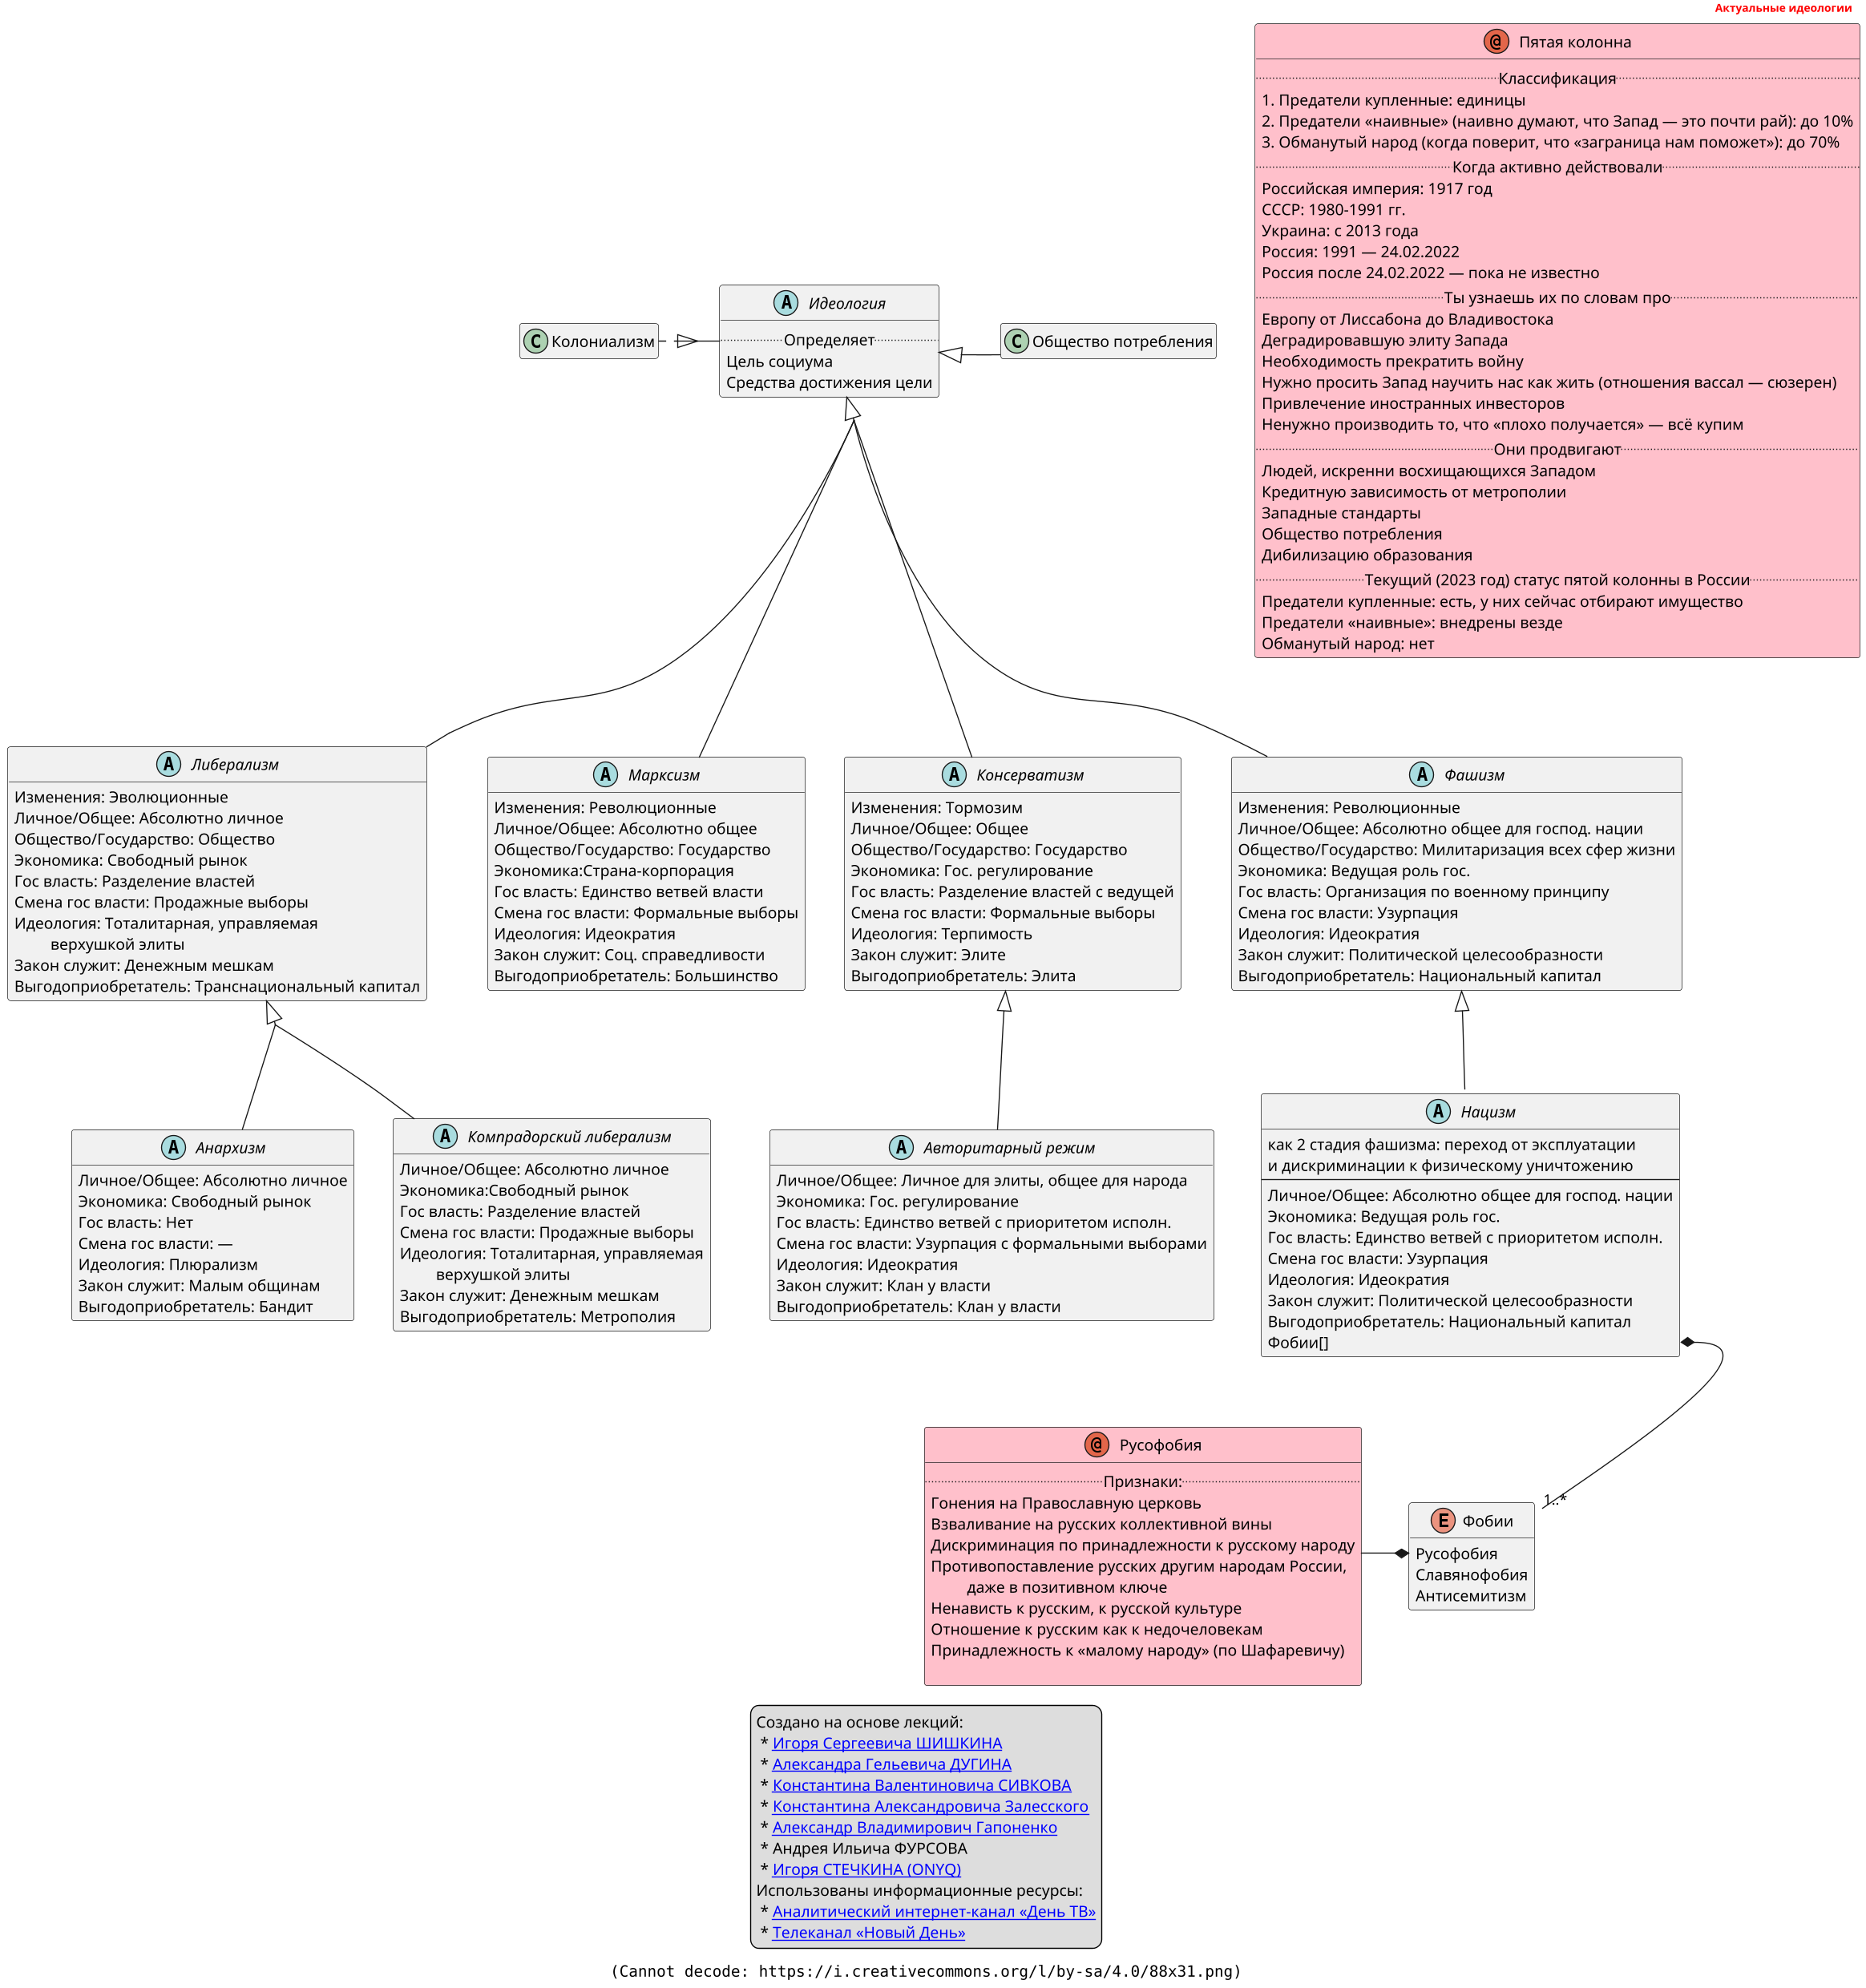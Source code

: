 ﻿@startuml
skinparam groupInheritance 2
hide empty members
scale 3508*2480

header
<color:red>**Актуальные идеологии**</color>
end header

legend
Создано на основе лекций:
 * [[https://vk.com/video-38085148_456246867 Игоря Сергеевича ШИШКИНА]]
 ' [[https://vk.com/video-38085148_456246867 Чьими руками хотят снести власть в РФ. И. Шишкин]]
 ' Предыдущая лекция: [[https://vk.com/video-38085148_456246446 Запад хочет повторить в России Февраль 1917 года. И. Шишкин]]
 * [[https://vk.com/video-38085148_456245981 Александра Гельевича ДУГИНА]]
 ' [[https://vk.com/video-38085148_456245981 Глобалисты поспешили и поэтому проиграли. СВО как решающий момент глобальной битвы. А. Дугин]]
 * [[https://vk.com/video_ext.php?oid=-211000092&id=456239798&hash=0c25f465858dcd8e Константина Валентиновича СИВКОВА]]
 ' [[https://vk.com/video_ext.php?oid=-211000092&id=456239798&hash=0c25f465858dcd8e Курс геополитики (часть 5). Фундаментальная идеология. К. Сивков]]
 * [[https://vk.com/video-38085148_456246420 Константина Александровича Залесского]]
 ' [[https://vk.com/video-38085148_456246420 Возникновение фашизма в Европе. К. Залесский]]
 * [[https://vk.com/video-38085148_456247164 Александр Владимирович Гапоненко]]
 ' [[https://vk.com/video-38085148_456247164 Как XXI век стремительно возрождает коричневую чуму. А. Гапоненко]]
 * Андрея Ильича ФУРСОВА
 * [[https://nday.club/video/ispoved-ideologa Игоря СТЕЧКИНА (ONYQ)]]
 ' [[https://nday.club/video/ispoved-ideologa Джон Перкинс: «Исповедь экономического убийцы». И. Стечкин]]
Использованы информационные ресурсы:
 * [[https://dentv.ru/about/ Аналитический интернет-канал «День ТВ»]]
 * [[https://nday.club Телеканал «Новый День»]]
end legend

footer  <img:https://i.creativecommons.org/l/by-sa/4.0/88x31.png>

enum Фобии {
  Русофобия
  Славянофобия
  Антисемитизм
}

abstract Идеология{
..Определяет..
Цель социума
Средства достижения цели
}

class Колониализм{
}

class "Общество потребления"{
}

abstract Либерализм{
Изменения: Эволюционные
Личное/Общее: Абсолютно личное
Общество/Государство: Общество
Экономика: Свободный рынок
Гос власть: Разделение властей
Смена гос власти: Продажные выборы
Идеология: Тоталитарная, управляемая\n\t верхушкой элиты
Закон служит: Денежным мешкам
Выгодоприобретатель: Транснациональный капитал
}

abstract Марксизм{
Изменения: Революционные
Личное/Общее: Абсолютно общее
Общество/Государство: Государство
Экономика:Страна-корпорация
Гос власть: Единство ветвей власти
Смена гос власти: Формальные выборы
Идеология: Идеократия
Закон служит: Соц. справедливости
Выгодоприобретатель: Большинство

}

abstract Консерватизм{
Изменения: Тормозим
Личное/Общее: Общее
Общество/Государство: Государство
Экономика: Гос. регулирование
Гос власть: Разделение властей с ведущей
Смена гос власти: Формальные выборы
Идеология: Терпимость
Закон служит: Элите
Выгодоприобретатель: Элита
}

abstract Фашизм{
Изменения: Революционные
Личное/Общее: Абсолютно общее для господ. нации
Общество/Государство: Милитаризация всех сфер жизни
Экономика: Ведущая роль гос.
Гос власть: Организация по военному принципу
Смена гос власти: Узурпация
Идеология: Идеократия
Закон служит: Политической целесообразности
Выгодоприобретатель: Национальный капитал
}

abstract Нацизм {
как 2 стадия фашизма: переход от эксплуатации \nи дискриминации к физическому уничтожению
---
Личное/Общее: Абсолютно общее для господ. нации
Экономика: Ведущая роль гос.
Гос власть: Единство ветвей с приоритетом исполн.
Смена гос власти: Узурпация
Идеология: Идеократия
Закон служит: Политической целесообразности
Выгодоприобретатель: Национальный капитал
 Фобии[] 
}

abstract Анархизм{
Личное/Общее: Абсолютно личное
Экономика: Свободный рынок
Гос власть: Нет
Смена гос власти: —
Идеология: Плюрализм
Закон служит: Малым общинам
Выгодоприобретатель: Бандит
}

abstract "Компрадорский либерализм"{
Личное/Общее: Абсолютно личное
Экономика:Свободный рынок
Гос власть: Разделение властей
Смена гос власти: Продажные выборы
Идеология: Тоталитарная, управляемая\n\t верхушкой элиты
Закон служит: Денежным мешкам
Выгодоприобретатель: Метрополия
}

abstract "Авторитарный режим"{
Личное/Общее: Личное для элиты, общее для народа
Экономика: Гос. регулирование
Гос власть: Единство ветвей с приоритетом исполн.
Смена гос власти: Узурпация с формальными выборами
Идеология: Идеократия
Закон служит: Клан у власти
Выгодоприобретатель: Клан у власти
}

annotation  Русофобия #pink{
..Признаки:..
Гонения на Православную церковь
Взваливание на русских коллективной вины
Дискриминация по принадлежности к русскому народу
Противопоставление русских другим народам России,\n\t даже в позитивном ключе
Ненависть к русским, к русской культуре
Отношение к русским как к недочеловекам
Принадлежность к «малому народу» (по Шафаревичу)

}

annotation "Пятая колонна" #pink{
..Классификация..
1. Предатели купленные: единицы
2. Предатели «наивные» (наивно думают, что Запад — это почти рай): до 10%
3. Обманутый народ (когда поверит, что «заграница нам поможет»): до 70%
..Когда активно действовали..
Российская империя: 1917 год
СССР: 1980–1991 гг.
Украина: с 2013 года
Россия: 1991 — 24.02.2022
Россия после 24.02.2022 — пока не известно
..Ты узнаешь их по словам про..
Европу от Лиссабона до Владивостока
Деградировавшую элиту Запада
Необходимость прекратить войну
Нужно просить Запад научить нас как жить (отношения вассал — сюзерен)
Привлечение иностранных инвесторов
Ненужно производить то, что «плохо получается» — всё купим
.. Они продвигают..
Людей, искренни восхищающихся Западом
Кредитную зависимость от метрополии
Западные стандарты 
Общество потребления
Дибилизацию образования
.. Текущий (2023 год) статус пятой колонны в России..
Предатели купленные: есть, у них сейчас отбирают имущество
Предатели «наивные»: внедрены везде
Обманутый народ: нет
}

Идеология    <|--   Марксизм
Идеология    <|--   Консерватизм
Идеология    <|--   Либерализм
Идеология    <|--   Фашизм
Идеология    <|.right.  "Общество потребления" 
Идеология    <|.left.  "Колониализм"

Либерализм   <|--   Анархизм
Либерализм   <|--   "Компрадорский либерализм"

Консерватизм <|--   "Авторитарный режим"
Фашизм       <|--   Нацизм

Нацизм::Фобии *-down-"1..*" Фобии
Фобии::Русофобия *-left- Русофобия

@enduml